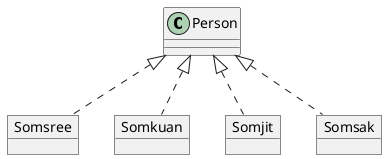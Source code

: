 @startuml 
class Person{}
object Somsree
object Somkuan
object Somjit
object Somsak

Person <|.. Somsree
Person <|.. Somkuan
Person <|.. Somjit
Person <|.. Somsak

@enduml 